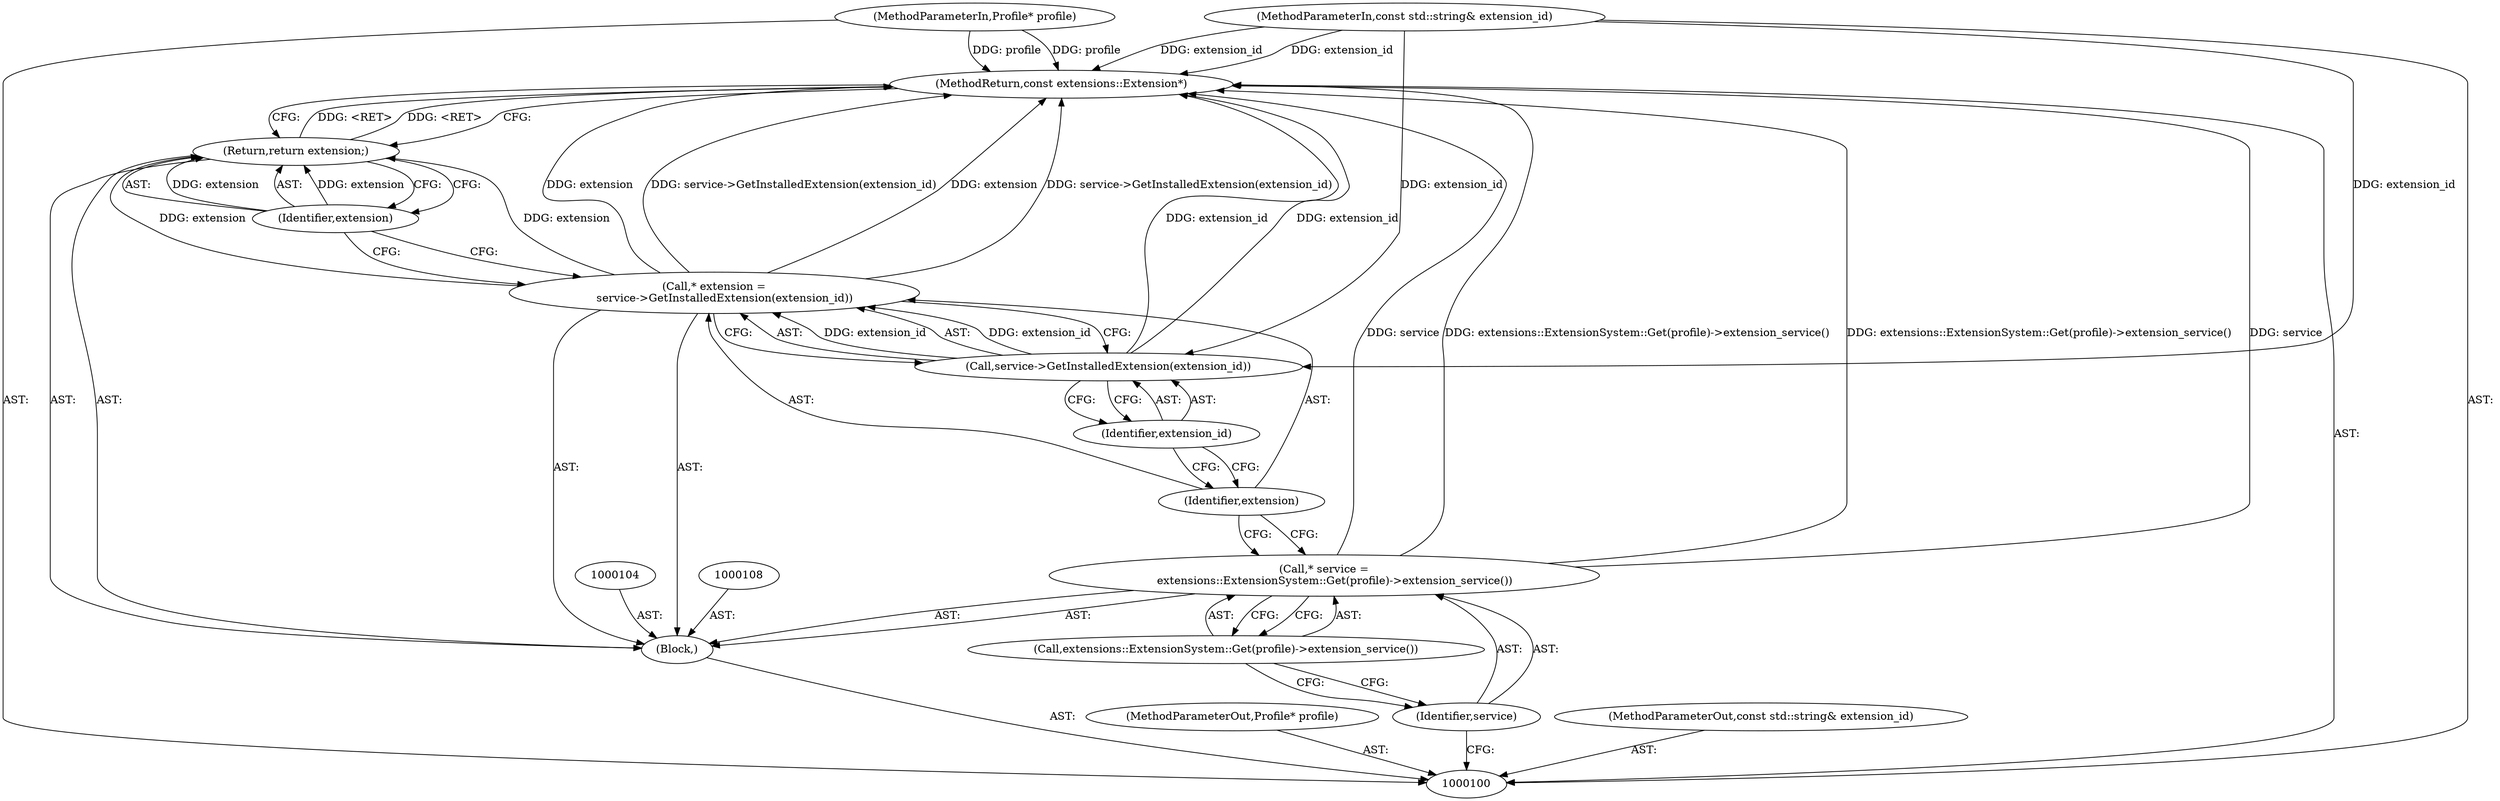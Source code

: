 digraph "1_Chrome_db93178bcaaf7e99ebb18bd51fa99b2feaf47e1f_0" {
"1000115" [label="(MethodReturn,const extensions::Extension*)"];
"1000101" [label="(MethodParameterIn,Profile* profile)"];
"1000135" [label="(MethodParameterOut,Profile* profile)"];
"1000102" [label="(MethodParameterIn,const std::string& extension_id)"];
"1000136" [label="(MethodParameterOut,const std::string& extension_id)"];
"1000103" [label="(Block,)"];
"1000105" [label="(Call,* service =\n      extensions::ExtensionSystem::Get(profile)->extension_service())"];
"1000106" [label="(Identifier,service)"];
"1000107" [label="(Call,extensions::ExtensionSystem::Get(profile)->extension_service())"];
"1000109" [label="(Call,* extension =\n      service->GetInstalledExtension(extension_id))"];
"1000110" [label="(Identifier,extension)"];
"1000112" [label="(Identifier,extension_id)"];
"1000111" [label="(Call,service->GetInstalledExtension(extension_id))"];
"1000114" [label="(Identifier,extension)"];
"1000113" [label="(Return,return extension;)"];
"1000115" -> "1000100"  [label="AST: "];
"1000115" -> "1000113"  [label="CFG: "];
"1000105" -> "1000115"  [label="DDG: extensions::ExtensionSystem::Get(profile)->extension_service()"];
"1000105" -> "1000115"  [label="DDG: service"];
"1000109" -> "1000115"  [label="DDG: service->GetInstalledExtension(extension_id)"];
"1000109" -> "1000115"  [label="DDG: extension"];
"1000102" -> "1000115"  [label="DDG: extension_id"];
"1000111" -> "1000115"  [label="DDG: extension_id"];
"1000101" -> "1000115"  [label="DDG: profile"];
"1000113" -> "1000115"  [label="DDG: <RET>"];
"1000101" -> "1000100"  [label="AST: "];
"1000101" -> "1000115"  [label="DDG: profile"];
"1000135" -> "1000100"  [label="AST: "];
"1000102" -> "1000100"  [label="AST: "];
"1000102" -> "1000115"  [label="DDG: extension_id"];
"1000102" -> "1000111"  [label="DDG: extension_id"];
"1000136" -> "1000100"  [label="AST: "];
"1000103" -> "1000100"  [label="AST: "];
"1000104" -> "1000103"  [label="AST: "];
"1000105" -> "1000103"  [label="AST: "];
"1000108" -> "1000103"  [label="AST: "];
"1000109" -> "1000103"  [label="AST: "];
"1000113" -> "1000103"  [label="AST: "];
"1000105" -> "1000103"  [label="AST: "];
"1000105" -> "1000107"  [label="CFG: "];
"1000106" -> "1000105"  [label="AST: "];
"1000107" -> "1000105"  [label="AST: "];
"1000110" -> "1000105"  [label="CFG: "];
"1000105" -> "1000115"  [label="DDG: extensions::ExtensionSystem::Get(profile)->extension_service()"];
"1000105" -> "1000115"  [label="DDG: service"];
"1000106" -> "1000105"  [label="AST: "];
"1000106" -> "1000100"  [label="CFG: "];
"1000107" -> "1000106"  [label="CFG: "];
"1000107" -> "1000105"  [label="AST: "];
"1000107" -> "1000106"  [label="CFG: "];
"1000105" -> "1000107"  [label="CFG: "];
"1000109" -> "1000103"  [label="AST: "];
"1000109" -> "1000111"  [label="CFG: "];
"1000110" -> "1000109"  [label="AST: "];
"1000111" -> "1000109"  [label="AST: "];
"1000114" -> "1000109"  [label="CFG: "];
"1000109" -> "1000115"  [label="DDG: service->GetInstalledExtension(extension_id)"];
"1000109" -> "1000115"  [label="DDG: extension"];
"1000111" -> "1000109"  [label="DDG: extension_id"];
"1000109" -> "1000113"  [label="DDG: extension"];
"1000110" -> "1000109"  [label="AST: "];
"1000110" -> "1000105"  [label="CFG: "];
"1000112" -> "1000110"  [label="CFG: "];
"1000112" -> "1000111"  [label="AST: "];
"1000112" -> "1000110"  [label="CFG: "];
"1000111" -> "1000112"  [label="CFG: "];
"1000111" -> "1000109"  [label="AST: "];
"1000111" -> "1000112"  [label="CFG: "];
"1000112" -> "1000111"  [label="AST: "];
"1000109" -> "1000111"  [label="CFG: "];
"1000111" -> "1000115"  [label="DDG: extension_id"];
"1000111" -> "1000109"  [label="DDG: extension_id"];
"1000102" -> "1000111"  [label="DDG: extension_id"];
"1000114" -> "1000113"  [label="AST: "];
"1000114" -> "1000109"  [label="CFG: "];
"1000113" -> "1000114"  [label="CFG: "];
"1000114" -> "1000113"  [label="DDG: extension"];
"1000113" -> "1000103"  [label="AST: "];
"1000113" -> "1000114"  [label="CFG: "];
"1000114" -> "1000113"  [label="AST: "];
"1000115" -> "1000113"  [label="CFG: "];
"1000113" -> "1000115"  [label="DDG: <RET>"];
"1000114" -> "1000113"  [label="DDG: extension"];
"1000109" -> "1000113"  [label="DDG: extension"];
}
